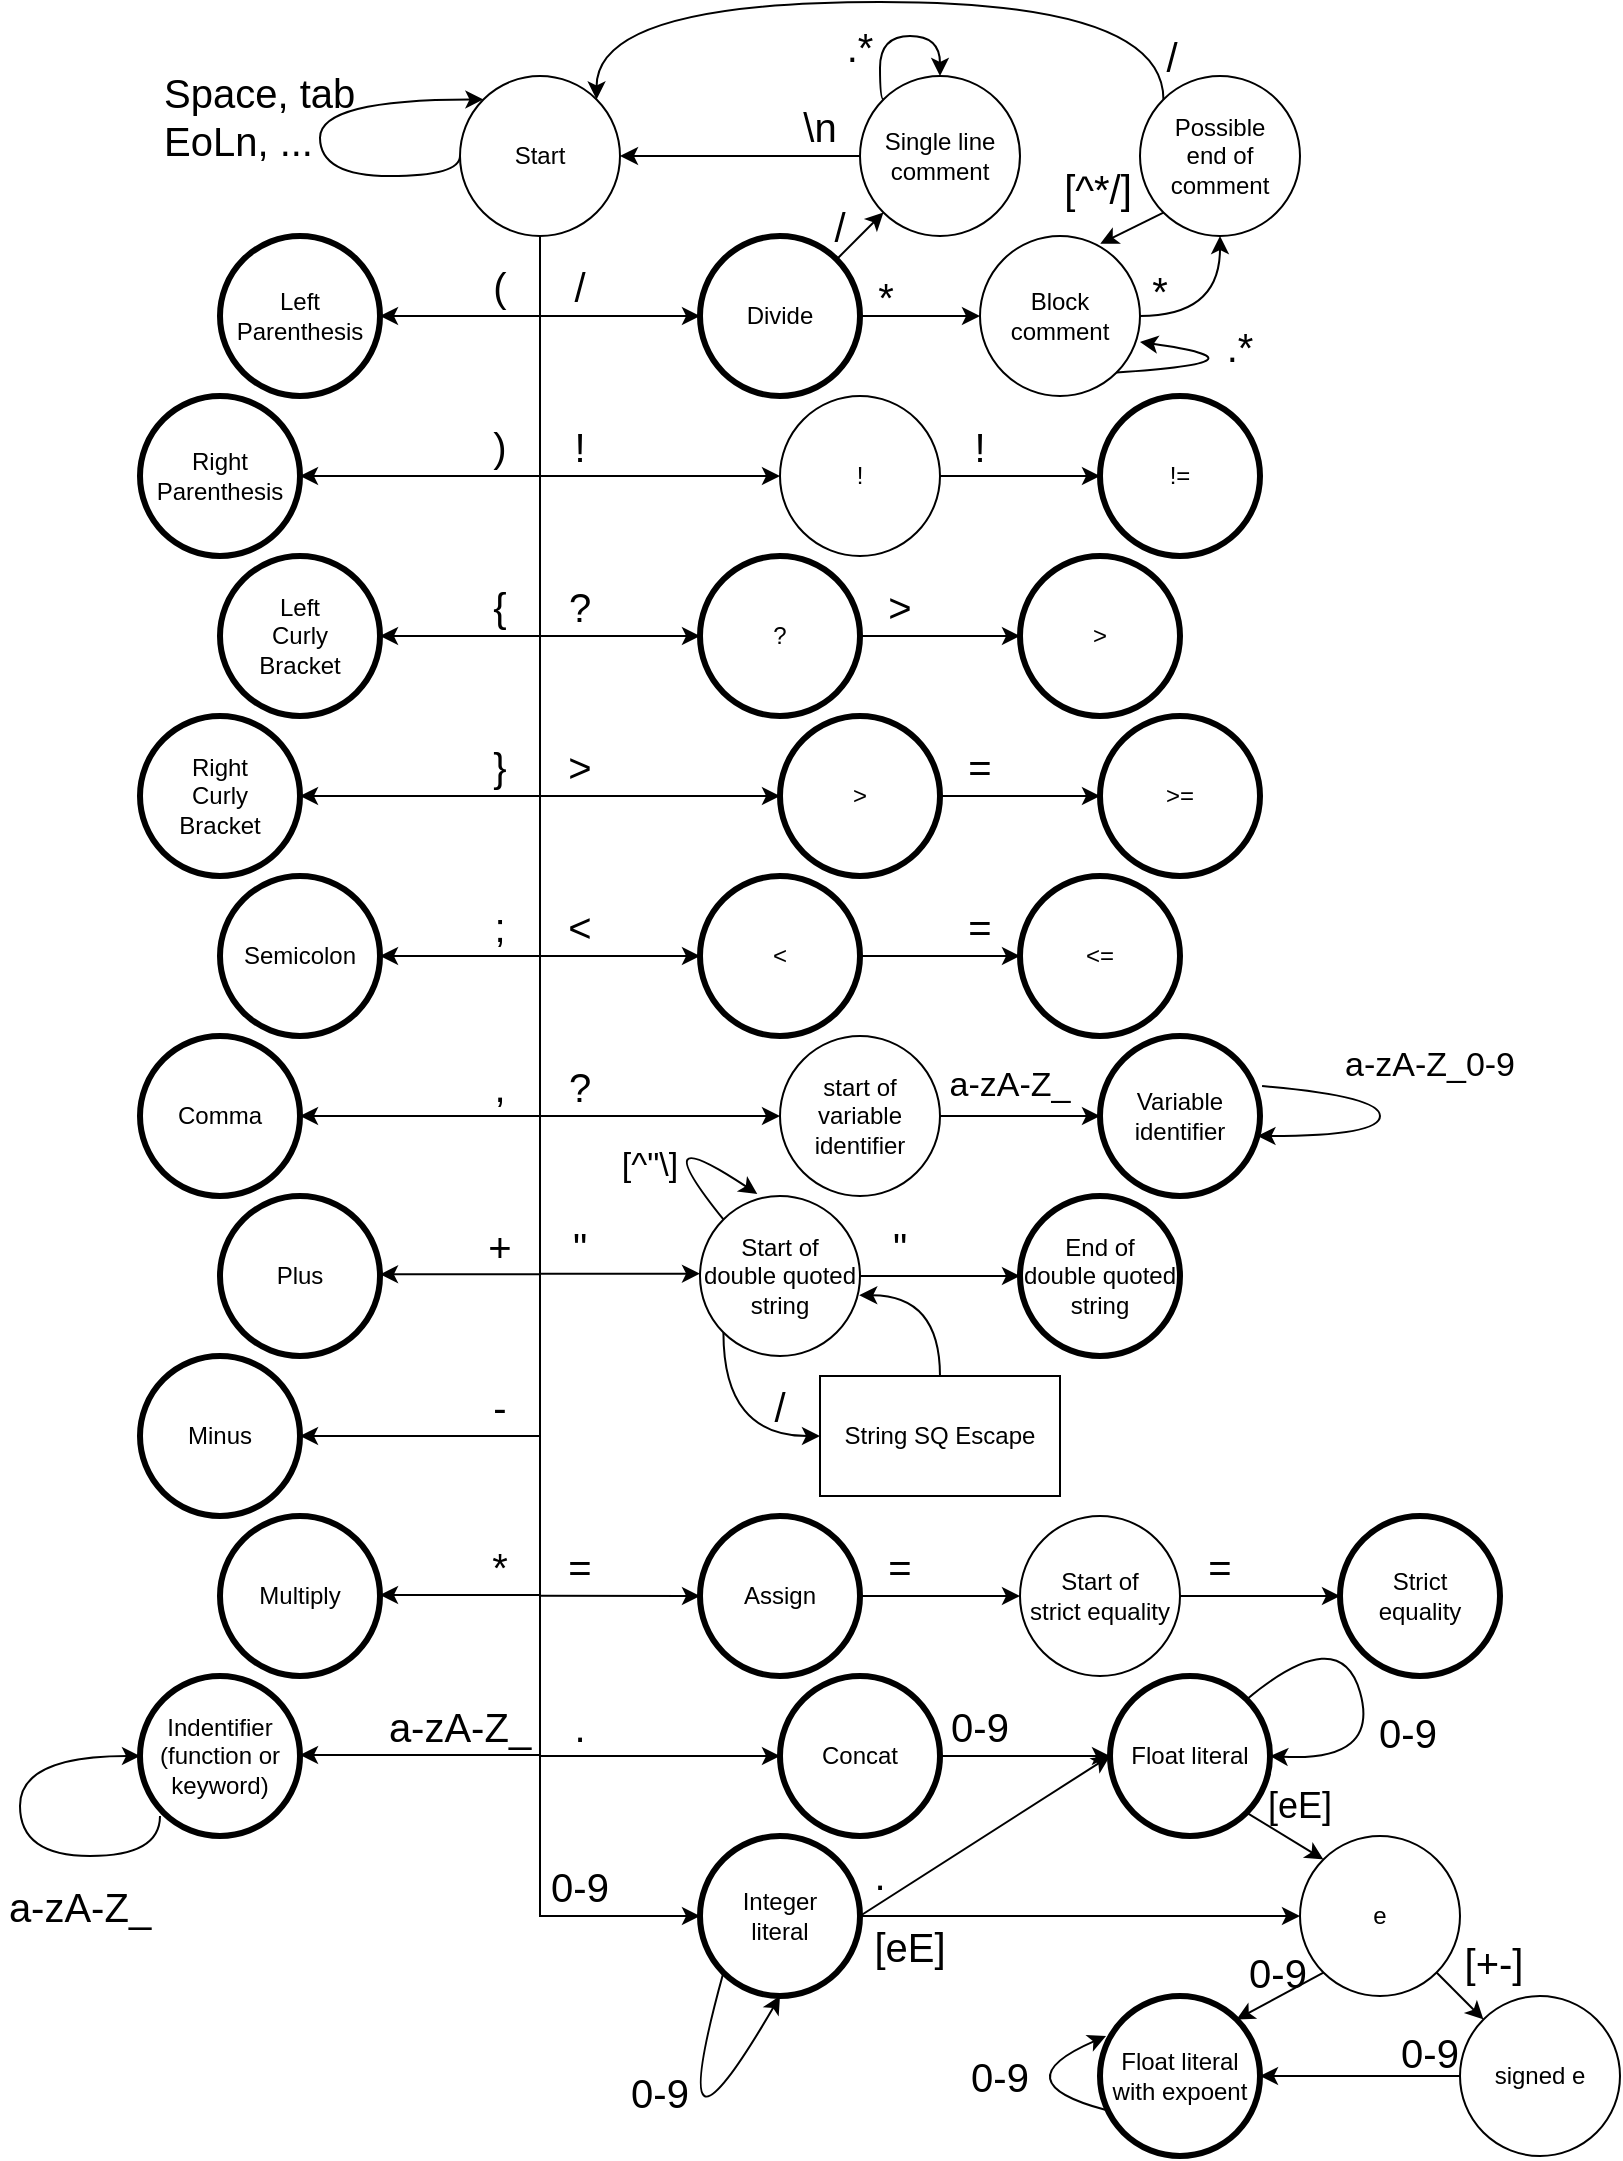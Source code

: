 <mxfile version="20.6.0" type="device"><diagram id="oy8qG-SiaKsnYqR0ZKRo" name="Page-1"><mxGraphModel dx="1422" dy="782" grid="1" gridSize="10" guides="1" tooltips="1" connect="1" arrows="1" fold="1" page="1" pageScale="1" pageWidth="827" pageHeight="1169" math="0" shadow="0"><root><mxCell id="0"/><mxCell id="1" parent="0"/><mxCell id="P1L8_BpwxlMMFVQkI6J1-2" value="&lt;div&gt;Start&lt;/div&gt;" style="ellipse;whiteSpace=wrap;html=1;aspect=fixed;" vertex="1" parent="1"><mxGeometry x="240" y="47" width="80" height="80" as="geometry"/></mxCell><mxCell id="P1L8_BpwxlMMFVQkI6J1-3" value="Divide" style="ellipse;whiteSpace=wrap;html=1;aspect=fixed;strokeWidth=3;" vertex="1" parent="1"><mxGeometry x="360" y="127" width="80" height="80" as="geometry"/></mxCell><mxCell id="P1L8_BpwxlMMFVQkI6J1-4" value="!" style="ellipse;whiteSpace=wrap;html=1;aspect=fixed;" vertex="1" parent="1"><mxGeometry x="400" y="207" width="80" height="80" as="geometry"/></mxCell><mxCell id="P1L8_BpwxlMMFVQkI6J1-5" value="?" style="ellipse;whiteSpace=wrap;html=1;aspect=fixed;strokeWidth=3;" vertex="1" parent="1"><mxGeometry x="360" y="287" width="80" height="80" as="geometry"/></mxCell><mxCell id="P1L8_BpwxlMMFVQkI6J1-6" value="&amp;gt;" style="ellipse;whiteSpace=wrap;html=1;aspect=fixed;strokeWidth=3;" vertex="1" parent="1"><mxGeometry x="400" y="367" width="80" height="80" as="geometry"/></mxCell><mxCell id="P1L8_BpwxlMMFVQkI6J1-7" value="&amp;lt;" style="ellipse;whiteSpace=wrap;html=1;aspect=fixed;strokeWidth=3;" vertex="1" parent="1"><mxGeometry x="360" y="447" width="80" height="80" as="geometry"/></mxCell><mxCell id="P1L8_BpwxlMMFVQkI6J1-8" value="&lt;div&gt;start of&lt;/div&gt;&lt;div&gt;variable&lt;/div&gt;&lt;div&gt;identifier&lt;br&gt;&lt;/div&gt;" style="ellipse;whiteSpace=wrap;html=1;aspect=fixed;" vertex="1" parent="1"><mxGeometry x="400" y="527" width="80" height="80" as="geometry"/></mxCell><mxCell id="P1L8_BpwxlMMFVQkI6J1-10" value="&lt;div&gt;Left&lt;/div&gt;&lt;div&gt;Parenthesis&lt;br&gt;&lt;/div&gt;" style="ellipse;whiteSpace=wrap;html=1;aspect=fixed;strokeWidth=3;" vertex="1" parent="1"><mxGeometry x="120" y="127" width="80" height="80" as="geometry"/></mxCell><mxCell id="P1L8_BpwxlMMFVQkI6J1-11" value="&lt;div&gt;Right&lt;/div&gt;&lt;div&gt;Parenthesis&lt;br&gt;&lt;/div&gt;" style="ellipse;whiteSpace=wrap;html=1;aspect=fixed;strokeWidth=3;" vertex="1" parent="1"><mxGeometry x="80" y="207" width="80" height="80" as="geometry"/></mxCell><mxCell id="P1L8_BpwxlMMFVQkI6J1-12" value="Left&lt;br&gt;&lt;div&gt;Curly&lt;/div&gt;&lt;div&gt;Bracket&lt;br&gt;&lt;/div&gt;" style="ellipse;whiteSpace=wrap;html=1;aspect=fixed;strokeWidth=3;" vertex="1" parent="1"><mxGeometry x="120" y="287" width="80" height="80" as="geometry"/></mxCell><mxCell id="P1L8_BpwxlMMFVQkI6J1-13" value="&lt;div&gt;Right&lt;/div&gt;&lt;div&gt;Curly&lt;br&gt;Bracket&lt;br&gt;&lt;/div&gt;" style="ellipse;whiteSpace=wrap;html=1;aspect=fixed;strokeWidth=3;" vertex="1" parent="1"><mxGeometry x="80" y="367" width="80" height="80" as="geometry"/></mxCell><mxCell id="P1L8_BpwxlMMFVQkI6J1-14" value="Semicolon" style="ellipse;whiteSpace=wrap;html=1;aspect=fixed;strokeWidth=3;" vertex="1" parent="1"><mxGeometry x="120" y="447" width="80" height="80" as="geometry"/></mxCell><mxCell id="P1L8_BpwxlMMFVQkI6J1-15" value="Comma" style="ellipse;whiteSpace=wrap;html=1;aspect=fixed;strokeWidth=3;" vertex="1" parent="1"><mxGeometry x="80" y="527" width="80" height="80" as="geometry"/></mxCell><mxCell id="P1L8_BpwxlMMFVQkI6J1-16" value="Plus" style="ellipse;whiteSpace=wrap;html=1;aspect=fixed;strokeWidth=3;" vertex="1" parent="1"><mxGeometry x="120" y="607" width="80" height="80" as="geometry"/></mxCell><mxCell id="P1L8_BpwxlMMFVQkI6J1-17" value="" style="endArrow=classic;html=1;rounded=0;edgeStyle=orthogonalEdgeStyle;exitX=0.5;exitY=1;exitDx=0;exitDy=0;entryX=0;entryY=0.5;entryDx=0;entryDy=0;" edge="1" parent="1" source="P1L8_BpwxlMMFVQkI6J1-2" target="P1L8_BpwxlMMFVQkI6J1-76"><mxGeometry width="50" height="50" relative="1" as="geometry"><mxPoint x="230" y="432" as="sourcePoint"/><mxPoint x="280" y="382" as="targetPoint"/></mxGeometry></mxCell><mxCell id="P1L8_BpwxlMMFVQkI6J1-19" value="" style="endArrow=classic;html=1;rounded=0;entryX=0;entryY=0.5;entryDx=0;entryDy=0;" edge="1" parent="1" target="P1L8_BpwxlMMFVQkI6J1-8"><mxGeometry width="50" height="50" relative="1" as="geometry"><mxPoint x="280" y="567" as="sourcePoint"/><mxPoint x="450" y="417" as="targetPoint"/></mxGeometry></mxCell><mxCell id="P1L8_BpwxlMMFVQkI6J1-20" value="" style="endArrow=classic;html=1;rounded=0;entryX=0;entryY=0.5;entryDx=0;entryDy=0;" edge="1" parent="1" target="P1L8_BpwxlMMFVQkI6J1-7"><mxGeometry width="50" height="50" relative="1" as="geometry"><mxPoint x="280" y="487" as="sourcePoint"/><mxPoint x="450" y="417" as="targetPoint"/></mxGeometry></mxCell><mxCell id="P1L8_BpwxlMMFVQkI6J1-21" value="" style="endArrow=classic;html=1;rounded=0;entryX=0;entryY=0.5;entryDx=0;entryDy=0;" edge="1" parent="1" target="P1L8_BpwxlMMFVQkI6J1-6"><mxGeometry width="50" height="50" relative="1" as="geometry"><mxPoint x="280" y="407" as="sourcePoint"/><mxPoint x="450" y="417" as="targetPoint"/></mxGeometry></mxCell><mxCell id="P1L8_BpwxlMMFVQkI6J1-22" value="" style="endArrow=classic;html=1;rounded=0;entryX=0;entryY=0.5;entryDx=0;entryDy=0;" edge="1" parent="1" target="P1L8_BpwxlMMFVQkI6J1-5"><mxGeometry width="50" height="50" relative="1" as="geometry"><mxPoint x="280" y="327" as="sourcePoint"/><mxPoint x="450" y="417" as="targetPoint"/></mxGeometry></mxCell><mxCell id="P1L8_BpwxlMMFVQkI6J1-23" value="" style="endArrow=classic;html=1;rounded=0;entryX=0;entryY=0.5;entryDx=0;entryDy=0;" edge="1" parent="1" target="P1L8_BpwxlMMFVQkI6J1-4"><mxGeometry width="50" height="50" relative="1" as="geometry"><mxPoint x="280" y="247" as="sourcePoint"/><mxPoint x="400" y="247" as="targetPoint"/></mxGeometry></mxCell><mxCell id="P1L8_BpwxlMMFVQkI6J1-24" value="" style="endArrow=classic;html=1;rounded=0;entryX=0;entryY=0.5;entryDx=0;entryDy=0;" edge="1" parent="1" target="P1L8_BpwxlMMFVQkI6J1-3"><mxGeometry width="50" height="50" relative="1" as="geometry"><mxPoint x="280" y="167" as="sourcePoint"/><mxPoint x="450" y="417" as="targetPoint"/></mxGeometry></mxCell><mxCell id="P1L8_BpwxlMMFVQkI6J1-25" value="" style="endArrow=classic;html=1;rounded=0;entryX=1;entryY=0.5;entryDx=0;entryDy=0;" edge="1" parent="1" target="P1L8_BpwxlMMFVQkI6J1-10"><mxGeometry width="50" height="50" relative="1" as="geometry"><mxPoint x="280" y="167" as="sourcePoint"/><mxPoint x="450" y="417" as="targetPoint"/></mxGeometry></mxCell><mxCell id="P1L8_BpwxlMMFVQkI6J1-26" value="&amp;gt;" style="ellipse;whiteSpace=wrap;html=1;aspect=fixed;strokeWidth=3;" vertex="1" parent="1"><mxGeometry x="520" y="287" width="80" height="80" as="geometry"/></mxCell><mxCell id="P1L8_BpwxlMMFVQkI6J1-27" value="" style="endArrow=classic;html=1;rounded=0;entryX=0;entryY=0.5;entryDx=0;entryDy=0;" edge="1" parent="1" target="P1L8_BpwxlMMFVQkI6J1-26"><mxGeometry width="50" height="50" relative="1" as="geometry"><mxPoint x="440" y="327" as="sourcePoint"/><mxPoint x="610" y="577" as="targetPoint"/></mxGeometry></mxCell><mxCell id="P1L8_BpwxlMMFVQkI6J1-28" value="&amp;lt;=" style="ellipse;whiteSpace=wrap;html=1;aspect=fixed;strokeWidth=3;" vertex="1" parent="1"><mxGeometry x="520" y="447" width="80" height="80" as="geometry"/></mxCell><mxCell id="P1L8_BpwxlMMFVQkI6J1-29" value="" style="endArrow=classic;html=1;rounded=0;entryX=0;entryY=0.5;entryDx=0;entryDy=0;" edge="1" parent="1" target="P1L8_BpwxlMMFVQkI6J1-28"><mxGeometry width="50" height="50" relative="1" as="geometry"><mxPoint x="440" y="487" as="sourcePoint"/><mxPoint x="610" y="737" as="targetPoint"/></mxGeometry></mxCell><mxCell id="P1L8_BpwxlMMFVQkI6J1-30" value="&lt;div style=&quot;font-size: 12px;&quot;&gt;End of&lt;/div&gt;&lt;div style=&quot;font-size: 12px;&quot;&gt;double quoted&lt;/div&gt;string" style="ellipse;whiteSpace=wrap;html=1;aspect=fixed;fontSize=12;strokeWidth=3;" vertex="1" parent="1"><mxGeometry x="520" y="607" width="80" height="80" as="geometry"/></mxCell><mxCell id="P1L8_BpwxlMMFVQkI6J1-31" value="" style="endArrow=classic;html=1;rounded=0;entryX=0;entryY=0.5;entryDx=0;entryDy=0;" edge="1" parent="1" target="P1L8_BpwxlMMFVQkI6J1-30"><mxGeometry width="50" height="50" relative="1" as="geometry"><mxPoint x="440" y="647" as="sourcePoint"/><mxPoint x="610" y="897" as="targetPoint"/></mxGeometry></mxCell><mxCell id="P1L8_BpwxlMMFVQkI6J1-32" value="&lt;div&gt;Variable&lt;/div&gt;&lt;div&gt;identifier&lt;br&gt;&lt;/div&gt;" style="ellipse;whiteSpace=wrap;html=1;aspect=fixed;strokeWidth=3;" vertex="1" parent="1"><mxGeometry x="560" y="527" width="80" height="80" as="geometry"/></mxCell><mxCell id="P1L8_BpwxlMMFVQkI6J1-33" value="" style="endArrow=classic;html=1;rounded=0;entryX=0;entryY=0.5;entryDx=0;entryDy=0;" edge="1" parent="1" target="P1L8_BpwxlMMFVQkI6J1-32"><mxGeometry width="50" height="50" relative="1" as="geometry"><mxPoint x="480" y="567" as="sourcePoint"/><mxPoint x="650" y="817" as="targetPoint"/></mxGeometry></mxCell><mxCell id="P1L8_BpwxlMMFVQkI6J1-34" value="&amp;gt;=" style="ellipse;whiteSpace=wrap;html=1;aspect=fixed;strokeWidth=3;" vertex="1" parent="1"><mxGeometry x="560" y="367" width="80" height="80" as="geometry"/></mxCell><mxCell id="P1L8_BpwxlMMFVQkI6J1-35" value="" style="endArrow=classic;html=1;rounded=0;entryX=0;entryY=0.5;entryDx=0;entryDy=0;" edge="1" parent="1" target="P1L8_BpwxlMMFVQkI6J1-34"><mxGeometry width="50" height="50" relative="1" as="geometry"><mxPoint x="480" y="407" as="sourcePoint"/><mxPoint x="650" y="657" as="targetPoint"/></mxGeometry></mxCell><mxCell id="P1L8_BpwxlMMFVQkI6J1-36" value="!=" style="ellipse;whiteSpace=wrap;html=1;aspect=fixed;strokeWidth=3;" vertex="1" parent="1"><mxGeometry x="560" y="207" width="80" height="80" as="geometry"/></mxCell><mxCell id="P1L8_BpwxlMMFVQkI6J1-37" value="" style="endArrow=classic;html=1;rounded=0;entryX=0;entryY=0.5;entryDx=0;entryDy=0;" edge="1" parent="1" target="P1L8_BpwxlMMFVQkI6J1-36"><mxGeometry width="50" height="50" relative="1" as="geometry"><mxPoint x="480" y="247" as="sourcePoint"/><mxPoint x="650" y="497" as="targetPoint"/></mxGeometry></mxCell><mxCell id="P1L8_BpwxlMMFVQkI6J1-38" value="Block comment" style="ellipse;whiteSpace=wrap;html=1;aspect=fixed;" vertex="1" parent="1"><mxGeometry x="500" y="127" width="80" height="80" as="geometry"/></mxCell><mxCell id="P1L8_BpwxlMMFVQkI6J1-39" value="" style="endArrow=classic;html=1;rounded=0;entryX=0;entryY=0.5;entryDx=0;entryDy=0;" edge="1" parent="1" target="P1L8_BpwxlMMFVQkI6J1-38"><mxGeometry width="50" height="50" relative="1" as="geometry"><mxPoint x="440" y="167" as="sourcePoint"/><mxPoint x="610" y="417" as="targetPoint"/></mxGeometry></mxCell><mxCell id="P1L8_BpwxlMMFVQkI6J1-40" value="" style="endArrow=classic;html=1;rounded=0;entryX=1;entryY=0.5;entryDx=0;entryDy=0;" edge="1" parent="1" target="P1L8_BpwxlMMFVQkI6J1-11"><mxGeometry width="50" height="50" relative="1" as="geometry"><mxPoint x="280" y="247" as="sourcePoint"/><mxPoint x="450" y="417" as="targetPoint"/></mxGeometry></mxCell><mxCell id="P1L8_BpwxlMMFVQkI6J1-41" value="(" style="text;html=1;strokeColor=none;fillColor=none;align=center;verticalAlign=middle;whiteSpace=wrap;rounded=0;strokeWidth=3;fontSize=20;" vertex="1" parent="1"><mxGeometry x="240" y="137" width="40" height="30" as="geometry"/></mxCell><mxCell id="P1L8_BpwxlMMFVQkI6J1-44" value=")" style="text;html=1;strokeColor=none;fillColor=none;align=center;verticalAlign=middle;whiteSpace=wrap;rounded=0;strokeWidth=3;fontSize=20;" vertex="1" parent="1"><mxGeometry x="240" y="217" width="40" height="30" as="geometry"/></mxCell><mxCell id="P1L8_BpwxlMMFVQkI6J1-45" value="" style="endArrow=classic;html=1;rounded=0;entryX=1;entryY=0.5;entryDx=0;entryDy=0;" edge="1" parent="1" target="P1L8_BpwxlMMFVQkI6J1-12"><mxGeometry width="50" height="50" relative="1" as="geometry"><mxPoint x="280" y="327" as="sourcePoint"/><mxPoint x="450" y="417" as="targetPoint"/></mxGeometry></mxCell><mxCell id="P1L8_BpwxlMMFVQkI6J1-46" value="" style="endArrow=classic;html=1;rounded=0;entryX=1;entryY=0.5;entryDx=0;entryDy=0;" edge="1" parent="1" target="P1L8_BpwxlMMFVQkI6J1-13"><mxGeometry width="50" height="50" relative="1" as="geometry"><mxPoint x="280" y="407" as="sourcePoint"/><mxPoint x="450" y="417" as="targetPoint"/></mxGeometry></mxCell><mxCell id="P1L8_BpwxlMMFVQkI6J1-47" value="" style="endArrow=classic;html=1;rounded=0;entryX=1;entryY=0.5;entryDx=0;entryDy=0;" edge="1" parent="1" target="P1L8_BpwxlMMFVQkI6J1-14"><mxGeometry width="50" height="50" relative="1" as="geometry"><mxPoint x="280" y="487" as="sourcePoint"/><mxPoint x="450" y="417" as="targetPoint"/></mxGeometry></mxCell><mxCell id="P1L8_BpwxlMMFVQkI6J1-48" value="" style="endArrow=classic;html=1;rounded=0;entryX=1;entryY=0.5;entryDx=0;entryDy=0;" edge="1" parent="1" target="P1L8_BpwxlMMFVQkI6J1-15"><mxGeometry width="50" height="50" relative="1" as="geometry"><mxPoint x="280" y="567" as="sourcePoint"/><mxPoint x="450" y="417" as="targetPoint"/></mxGeometry></mxCell><mxCell id="P1L8_BpwxlMMFVQkI6J1-50" value="{" style="text;html=1;strokeColor=none;fillColor=none;align=center;verticalAlign=middle;whiteSpace=wrap;rounded=0;strokeWidth=3;fontSize=20;" vertex="1" parent="1"><mxGeometry x="240" y="297" width="40" height="30" as="geometry"/></mxCell><mxCell id="P1L8_BpwxlMMFVQkI6J1-51" value="&lt;div style=&quot;font-size: 20px;&quot;&gt;}&lt;/div&gt;" style="text;html=1;strokeColor=none;fillColor=none;align=center;verticalAlign=middle;whiteSpace=wrap;rounded=0;strokeWidth=3;fontSize=20;" vertex="1" parent="1"><mxGeometry x="240" y="377" width="40" height="30" as="geometry"/></mxCell><mxCell id="P1L8_BpwxlMMFVQkI6J1-52" value=";" style="text;html=1;strokeColor=none;fillColor=none;align=center;verticalAlign=middle;whiteSpace=wrap;rounded=0;strokeWidth=3;fontSize=20;" vertex="1" parent="1"><mxGeometry x="240" y="457" width="40" height="30" as="geometry"/></mxCell><mxCell id="P1L8_BpwxlMMFVQkI6J1-53" value="," style="text;html=1;strokeColor=none;fillColor=none;align=center;verticalAlign=middle;whiteSpace=wrap;rounded=0;strokeWidth=3;fontSize=20;" vertex="1" parent="1"><mxGeometry x="240" y="537" width="40" height="30" as="geometry"/></mxCell><mxCell id="P1L8_BpwxlMMFVQkI6J1-54" value="/" style="text;html=1;strokeColor=none;fillColor=none;align=center;verticalAlign=middle;whiteSpace=wrap;rounded=0;strokeWidth=3;fontSize=20;" vertex="1" parent="1"><mxGeometry x="280" y="137" width="40" height="30" as="geometry"/></mxCell><mxCell id="P1L8_BpwxlMMFVQkI6J1-55" value="&lt;div style=&quot;font-size: 12px;&quot;&gt;Start of&lt;/div&gt;&lt;div style=&quot;font-size: 12px;&quot;&gt;double quoted&lt;/div&gt;string" style="ellipse;whiteSpace=wrap;html=1;aspect=fixed;fontSize=12;" vertex="1" parent="1"><mxGeometry x="360" y="607" width="80" height="80" as="geometry"/></mxCell><mxCell id="P1L8_BpwxlMMFVQkI6J1-56" value="Assign" style="ellipse;whiteSpace=wrap;html=1;aspect=fixed;strokeWidth=3;" vertex="1" parent="1"><mxGeometry x="360" y="767" width="80" height="80" as="geometry"/></mxCell><mxCell id="P1L8_BpwxlMMFVQkI6J1-57" value="Minus" style="ellipse;whiteSpace=wrap;html=1;aspect=fixed;strokeWidth=3;" vertex="1" parent="1"><mxGeometry x="80" y="687" width="80" height="80" as="geometry"/></mxCell><mxCell id="P1L8_BpwxlMMFVQkI6J1-58" value="Multiply" style="ellipse;whiteSpace=wrap;html=1;aspect=fixed;strokeWidth=3;" vertex="1" parent="1"><mxGeometry x="120" y="767" width="80" height="80" as="geometry"/></mxCell><mxCell id="P1L8_BpwxlMMFVQkI6J1-59" value="" style="endArrow=classic;html=1;rounded=0;entryX=1;entryY=0.5;entryDx=0;entryDy=0;" edge="1" parent="1"><mxGeometry width="50" height="50" relative="1" as="geometry"><mxPoint x="280" y="806.5" as="sourcePoint"/><mxPoint x="200" y="806.5" as="targetPoint"/></mxGeometry></mxCell><mxCell id="P1L8_BpwxlMMFVQkI6J1-63" value="*" style="text;html=1;strokeColor=none;fillColor=none;align=center;verticalAlign=middle;whiteSpace=wrap;rounded=0;strokeWidth=3;fontSize=20;" vertex="1" parent="1"><mxGeometry x="240" y="777" width="40" height="30" as="geometry"/></mxCell><mxCell id="P1L8_BpwxlMMFVQkI6J1-64" value="&lt;div&gt;Indentifier&lt;/div&gt;&lt;div&gt;(function or&lt;br&gt;&lt;/div&gt;&lt;div&gt;keyword)&lt;br&gt;&lt;/div&gt;" style="ellipse;whiteSpace=wrap;html=1;aspect=fixed;strokeWidth=3;" vertex="1" parent="1"><mxGeometry x="80" y="847" width="80" height="80" as="geometry"/></mxCell><mxCell id="P1L8_BpwxlMMFVQkI6J1-67" value="" style="endArrow=classic;html=1;rounded=0;entryX=1;entryY=0.5;entryDx=0;entryDy=0;" edge="1" parent="1"><mxGeometry width="50" height="50" relative="1" as="geometry"><mxPoint x="280" y="886.5" as="sourcePoint"/><mxPoint x="160" y="886.5" as="targetPoint"/></mxGeometry></mxCell><mxCell id="P1L8_BpwxlMMFVQkI6J1-69" value="0-9" style="text;html=1;strokeColor=none;fillColor=none;align=center;verticalAlign=middle;whiteSpace=wrap;rounded=0;strokeWidth=3;fontSize=20;" vertex="1" parent="1"><mxGeometry x="280" y="937" width="40" height="30" as="geometry"/></mxCell><mxCell id="P1L8_BpwxlMMFVQkI6J1-70" value="a-zA-Z_" style="text;html=1;strokeColor=none;fillColor=none;align=center;verticalAlign=middle;whiteSpace=wrap;rounded=0;strokeWidth=3;fontSize=20;" vertex="1" parent="1"><mxGeometry x="200" y="857" width="80" height="30" as="geometry"/></mxCell><mxCell id="P1L8_BpwxlMMFVQkI6J1-71" value="" style="endArrow=classic;html=1;rounded=0;fontSize=20;edgeStyle=orthogonalEdgeStyle;curved=1;entryX=0;entryY=0.5;entryDx=0;entryDy=0;" edge="1" parent="1" target="P1L8_BpwxlMMFVQkI6J1-64"><mxGeometry width="50" height="50" relative="1" as="geometry"><mxPoint x="90" y="917" as="sourcePoint"/><mxPoint x="60" y="867" as="targetPoint"/><Array as="points"><mxPoint x="20" y="937"/></Array></mxGeometry></mxCell><mxCell id="P1L8_BpwxlMMFVQkI6J1-72" value="a-zA-Z_" style="text;html=1;strokeColor=none;fillColor=none;align=center;verticalAlign=middle;whiteSpace=wrap;rounded=0;strokeWidth=3;fontSize=20;" vertex="1" parent="1"><mxGeometry x="10" y="947" width="80" height="30" as="geometry"/></mxCell><mxCell id="P1L8_BpwxlMMFVQkI6J1-74" style="edgeStyle=orthogonalEdgeStyle;curved=1;rounded=0;orthogonalLoop=1;jettySize=auto;html=1;exitX=0;exitY=0.5;exitDx=0;exitDy=0;entryX=0;entryY=0;entryDx=0;entryDy=0;fontSize=20;" edge="1" parent="1" source="P1L8_BpwxlMMFVQkI6J1-2" target="P1L8_BpwxlMMFVQkI6J1-2"><mxGeometry relative="1" as="geometry"><Array as="points"><mxPoint x="240" y="97"/><mxPoint x="170" y="97"/><mxPoint x="170" y="59"/></Array></mxGeometry></mxCell><mxCell id="P1L8_BpwxlMMFVQkI6J1-75" value="Space, tab&lt;br&gt;EoLn, ..." style="text;whiteSpace=wrap;html=1;fontSize=20;" vertex="1" parent="1"><mxGeometry x="90" y="37" width="100" height="70" as="geometry"/></mxCell><mxCell id="P1L8_BpwxlMMFVQkI6J1-76" value="&lt;div&gt;Integer&lt;/div&gt;&lt;div&gt;literal&lt;/div&gt;" style="ellipse;whiteSpace=wrap;html=1;aspect=fixed;strokeWidth=3;" vertex="1" parent="1"><mxGeometry x="360" y="927" width="80" height="80" as="geometry"/></mxCell><mxCell id="P1L8_BpwxlMMFVQkI6J1-77" value="Concat" style="ellipse;whiteSpace=wrap;html=1;aspect=fixed;strokeWidth=3;" vertex="1" parent="1"><mxGeometry x="400" y="847" width="80" height="80" as="geometry"/></mxCell><mxCell id="P1L8_BpwxlMMFVQkI6J1-78" value="" style="endArrow=classic;html=1;rounded=0;" edge="1" parent="1"><mxGeometry width="50" height="50" relative="1" as="geometry"><mxPoint x="280.0" y="806.91" as="sourcePoint"/><mxPoint x="360" y="807" as="targetPoint"/></mxGeometry></mxCell><mxCell id="P1L8_BpwxlMMFVQkI6J1-79" value="" style="endArrow=classic;html=1;rounded=0;entryX=0;entryY=0.5;entryDx=0;entryDy=0;" edge="1" parent="1"><mxGeometry width="50" height="50" relative="1" as="geometry"><mxPoint x="280.0" y="645.82" as="sourcePoint"/><mxPoint x="360.0" y="645.82" as="targetPoint"/></mxGeometry></mxCell><mxCell id="P1L8_BpwxlMMFVQkI6J1-80" value="" style="endArrow=classic;html=1;rounded=0;entryX=0;entryY=0.5;entryDx=0;entryDy=0;" edge="1" parent="1"><mxGeometry width="50" height="50" relative="1" as="geometry"><mxPoint x="280.0" y="887" as="sourcePoint"/><mxPoint x="400.0" y="887" as="targetPoint"/></mxGeometry></mxCell><mxCell id="P1L8_BpwxlMMFVQkI6J1-82" value="!" style="text;html=1;strokeColor=none;fillColor=none;align=center;verticalAlign=middle;whiteSpace=wrap;rounded=0;strokeWidth=3;fontSize=20;" vertex="1" parent="1"><mxGeometry x="280" y="217" width="40" height="30" as="geometry"/></mxCell><mxCell id="P1L8_BpwxlMMFVQkI6J1-83" value="!" style="text;html=1;strokeColor=none;fillColor=none;align=center;verticalAlign=middle;whiteSpace=wrap;rounded=0;strokeWidth=3;fontSize=20;" vertex="1" parent="1"><mxGeometry x="480" y="217" width="40" height="30" as="geometry"/></mxCell><mxCell id="P1L8_BpwxlMMFVQkI6J1-84" value="?" style="text;html=1;strokeColor=none;fillColor=none;align=center;verticalAlign=middle;whiteSpace=wrap;rounded=0;strokeWidth=3;fontSize=20;" vertex="1" parent="1"><mxGeometry x="280" y="297" width="40" height="30" as="geometry"/></mxCell><mxCell id="P1L8_BpwxlMMFVQkI6J1-85" value="&amp;gt;" style="text;html=1;strokeColor=none;fillColor=none;align=center;verticalAlign=middle;whiteSpace=wrap;rounded=0;strokeWidth=3;fontSize=20;" vertex="1" parent="1"><mxGeometry x="440" y="297" width="40" height="30" as="geometry"/></mxCell><mxCell id="P1L8_BpwxlMMFVQkI6J1-86" value="&amp;gt;" style="text;html=1;strokeColor=none;fillColor=none;align=center;verticalAlign=middle;whiteSpace=wrap;rounded=0;strokeWidth=3;fontSize=20;" vertex="1" parent="1"><mxGeometry x="280" y="377" width="40" height="30" as="geometry"/></mxCell><mxCell id="P1L8_BpwxlMMFVQkI6J1-87" value="=" style="text;html=1;strokeColor=none;fillColor=none;align=center;verticalAlign=middle;whiteSpace=wrap;rounded=0;strokeWidth=3;fontSize=20;" vertex="1" parent="1"><mxGeometry x="480" y="377" width="40" height="30" as="geometry"/></mxCell><mxCell id="P1L8_BpwxlMMFVQkI6J1-88" value="&lt;div&gt;&amp;lt;&lt;/div&gt;" style="text;html=1;strokeColor=none;fillColor=none;align=center;verticalAlign=middle;whiteSpace=wrap;rounded=0;strokeWidth=3;fontSize=20;" vertex="1" parent="1"><mxGeometry x="280" y="457" width="40" height="30" as="geometry"/></mxCell><mxCell id="P1L8_BpwxlMMFVQkI6J1-89" value="=" style="text;html=1;strokeColor=none;fillColor=none;align=center;verticalAlign=middle;whiteSpace=wrap;rounded=0;strokeWidth=3;fontSize=20;" vertex="1" parent="1"><mxGeometry x="480" y="457" width="40" height="30" as="geometry"/></mxCell><mxCell id="P1L8_BpwxlMMFVQkI6J1-90" value="?" style="text;html=1;strokeColor=none;fillColor=none;align=center;verticalAlign=middle;whiteSpace=wrap;rounded=0;strokeWidth=3;fontSize=20;" vertex="1" parent="1"><mxGeometry x="280" y="537" width="40" height="30" as="geometry"/></mxCell><mxCell id="P1L8_BpwxlMMFVQkI6J1-91" value="a-zA-Z_" style="text;html=1;strokeColor=none;fillColor=none;align=center;verticalAlign=middle;whiteSpace=wrap;rounded=0;strokeWidth=3;fontSize=17;" vertex="1" parent="1"><mxGeometry x="480" y="537" width="70" height="30" as="geometry"/></mxCell><mxCell id="P1L8_BpwxlMMFVQkI6J1-92" value="" style="endArrow=classic;html=1;rounded=0;fontSize=17;curved=1;edgeStyle=orthogonalEdgeStyle;exitX=1.013;exitY=0.313;exitDx=0;exitDy=0;exitPerimeter=0;" edge="1" parent="1" source="P1L8_BpwxlMMFVQkI6J1-32" target="P1L8_BpwxlMMFVQkI6J1-32"><mxGeometry width="50" height="50" relative="1" as="geometry"><mxPoint x="720" y="587" as="sourcePoint"/><mxPoint x="430" y="697" as="targetPoint"/><Array as="points"><mxPoint x="700" y="567"/></Array></mxGeometry></mxCell><mxCell id="P1L8_BpwxlMMFVQkI6J1-93" value="a-zA-Z_0-9" style="text;html=1;strokeColor=none;fillColor=none;align=center;verticalAlign=middle;whiteSpace=wrap;rounded=0;strokeWidth=3;fontSize=17;" vertex="1" parent="1"><mxGeometry x="680" y="527" width="90" height="30" as="geometry"/></mxCell><mxCell id="P1L8_BpwxlMMFVQkI6J1-94" value="=" style="text;html=1;strokeColor=none;fillColor=none;align=center;verticalAlign=middle;whiteSpace=wrap;rounded=0;strokeWidth=3;fontSize=20;" vertex="1" parent="1"><mxGeometry x="280" y="777" width="40" height="30" as="geometry"/></mxCell><mxCell id="P1L8_BpwxlMMFVQkI6J1-95" value="&quot;" style="text;html=1;strokeColor=none;fillColor=none;align=center;verticalAlign=middle;whiteSpace=wrap;rounded=0;strokeWidth=3;fontSize=20;" vertex="1" parent="1"><mxGeometry x="280" y="617" width="40" height="30" as="geometry"/></mxCell><mxCell id="P1L8_BpwxlMMFVQkI6J1-97" value="" style="endArrow=classic;html=1;rounded=0;entryX=1;entryY=0.5;entryDx=0;entryDy=0;" edge="1" parent="1"><mxGeometry width="50" height="50" relative="1" as="geometry"><mxPoint x="280" y="646.17" as="sourcePoint"/><mxPoint x="200" y="646.17" as="targetPoint"/></mxGeometry></mxCell><mxCell id="P1L8_BpwxlMMFVQkI6J1-100" value="+" style="text;html=1;strokeColor=none;fillColor=none;align=center;verticalAlign=middle;whiteSpace=wrap;rounded=0;strokeWidth=3;fontSize=20;" vertex="1" parent="1"><mxGeometry x="240" y="617" width="40" height="30" as="geometry"/></mxCell><mxCell id="P1L8_BpwxlMMFVQkI6J1-62" value="-" style="text;html=1;strokeColor=none;fillColor=none;align=center;verticalAlign=middle;whiteSpace=wrap;rounded=0;strokeWidth=3;fontSize=20;" vertex="1" parent="1"><mxGeometry x="240" y="697" width="40" height="30" as="geometry"/></mxCell><mxCell id="P1L8_BpwxlMMFVQkI6J1-101" value="" style="endArrow=none;html=1;rounded=0;entryX=1;entryY=0.5;entryDx=0;entryDy=0;" edge="1" parent="1" target="P1L8_BpwxlMMFVQkI6J1-62"><mxGeometry width="50" height="50" relative="1" as="geometry"><mxPoint x="280" y="726.5" as="sourcePoint"/><mxPoint x="160" y="726.5" as="targetPoint"/></mxGeometry></mxCell><mxCell id="P1L8_BpwxlMMFVQkI6J1-103" value="" style="endArrow=classic;html=1;rounded=0;entryX=1;entryY=0.5;entryDx=0;entryDy=0;" edge="1" parent="1"><mxGeometry width="50" height="50" relative="1" as="geometry"><mxPoint x="280" y="727" as="sourcePoint"/><mxPoint x="160" y="727" as="targetPoint"/></mxGeometry></mxCell><mxCell id="P1L8_BpwxlMMFVQkI6J1-104" value="&lt;div&gt;Start of&lt;/div&gt;&lt;div&gt;strict equality&lt;br&gt;&lt;/div&gt;" style="ellipse;whiteSpace=wrap;html=1;aspect=fixed;fontSize=12;strokeWidth=1;" vertex="1" parent="1"><mxGeometry x="520" y="767" width="80" height="80" as="geometry"/></mxCell><mxCell id="P1L8_BpwxlMMFVQkI6J1-105" value="" style="endArrow=classic;html=1;rounded=0;entryX=0;entryY=0.5;entryDx=0;entryDy=0;" edge="1" parent="1" target="P1L8_BpwxlMMFVQkI6J1-104"><mxGeometry width="50" height="50" relative="1" as="geometry"><mxPoint x="440" y="807" as="sourcePoint"/><mxPoint x="610" y="1057" as="targetPoint"/></mxGeometry></mxCell><mxCell id="P1L8_BpwxlMMFVQkI6J1-106" value="=" style="text;html=1;strokeColor=none;fillColor=none;align=center;verticalAlign=middle;whiteSpace=wrap;rounded=0;strokeWidth=3;fontSize=20;" vertex="1" parent="1"><mxGeometry x="440" y="777" width="40" height="30" as="geometry"/></mxCell><mxCell id="P1L8_BpwxlMMFVQkI6J1-109" value="&lt;div&gt;Strict&lt;/div&gt;&lt;div&gt;equality&lt;br&gt;&lt;/div&gt;" style="ellipse;whiteSpace=wrap;html=1;aspect=fixed;fontSize=12;strokeWidth=3;" vertex="1" parent="1"><mxGeometry x="680" y="767" width="80" height="80" as="geometry"/></mxCell><mxCell id="P1L8_BpwxlMMFVQkI6J1-110" value="" style="endArrow=classic;html=1;rounded=0;entryX=0;entryY=0.5;entryDx=0;entryDy=0;" edge="1" parent="1" target="P1L8_BpwxlMMFVQkI6J1-109"><mxGeometry width="50" height="50" relative="1" as="geometry"><mxPoint x="600" y="807" as="sourcePoint"/><mxPoint x="770" y="1057" as="targetPoint"/></mxGeometry></mxCell><mxCell id="P1L8_BpwxlMMFVQkI6J1-111" value="=" style="text;html=1;strokeColor=none;fillColor=none;align=center;verticalAlign=middle;whiteSpace=wrap;rounded=0;strokeWidth=3;fontSize=20;" vertex="1" parent="1"><mxGeometry x="600" y="777" width="40" height="30" as="geometry"/></mxCell><mxCell id="P1L8_BpwxlMMFVQkI6J1-112" value="String SQ Escape" style="whiteSpace=wrap;html=1;" vertex="1" parent="1"><mxGeometry x="420" y="697" width="120" height="60" as="geometry"/></mxCell><mxCell id="P1L8_BpwxlMMFVQkI6J1-113" value="" style="endArrow=classic;html=1;rounded=0;fontSize=12;curved=1;entryX=0;entryY=0.5;entryDx=0;entryDy=0;edgeStyle=orthogonalEdgeStyle;exitX=0;exitY=1;exitDx=0;exitDy=0;" edge="1" parent="1" source="P1L8_BpwxlMMFVQkI6J1-55" target="P1L8_BpwxlMMFVQkI6J1-112"><mxGeometry width="50" height="50" relative="1" as="geometry"><mxPoint x="380" y="667" as="sourcePoint"/><mxPoint x="430" y="617" as="targetPoint"/></mxGeometry></mxCell><mxCell id="P1L8_BpwxlMMFVQkI6J1-115" value="/" style="text;html=1;strokeColor=none;fillColor=none;align=center;verticalAlign=middle;whiteSpace=wrap;rounded=0;strokeWidth=3;fontSize=20;" vertex="1" parent="1"><mxGeometry x="380" y="697" width="40" height="30" as="geometry"/></mxCell><mxCell id="P1L8_BpwxlMMFVQkI6J1-117" value="" style="endArrow=classic;html=1;rounded=0;fontSize=12;curved=1;exitX=0.5;exitY=0;exitDx=0;exitDy=0;entryX=0.995;entryY=0.62;entryDx=0;entryDy=0;entryPerimeter=0;edgeStyle=orthogonalEdgeStyle;" edge="1" parent="1" source="P1L8_BpwxlMMFVQkI6J1-112" target="P1L8_BpwxlMMFVQkI6J1-55"><mxGeometry width="50" height="50" relative="1" as="geometry"><mxPoint x="490" y="647" as="sourcePoint"/><mxPoint x="540" y="597" as="targetPoint"/></mxGeometry></mxCell><mxCell id="P1L8_BpwxlMMFVQkI6J1-118" value="&quot;" style="text;html=1;strokeColor=none;fillColor=none;align=center;verticalAlign=middle;whiteSpace=wrap;rounded=0;strokeWidth=3;fontSize=20;" vertex="1" parent="1"><mxGeometry x="440" y="617" width="40" height="30" as="geometry"/></mxCell><mxCell id="P1L8_BpwxlMMFVQkI6J1-119" value="" style="endArrow=classic;html=1;rounded=0;fontSize=12;curved=1;entryX=0.358;entryY=-0.013;entryDx=0;entryDy=0;entryPerimeter=0;exitX=0;exitY=0;exitDx=0;exitDy=0;" edge="1" parent="1" source="P1L8_BpwxlMMFVQkI6J1-55" target="P1L8_BpwxlMMFVQkI6J1-55"><mxGeometry width="50" height="50" relative="1" as="geometry"><mxPoint x="450" y="747" as="sourcePoint"/><mxPoint x="500" y="697" as="targetPoint"/><Array as="points"><mxPoint x="330" y="567"/></Array></mxGeometry></mxCell><mxCell id="P1L8_BpwxlMMFVQkI6J1-120" value="[^&quot;\]" style="text;html=1;strokeColor=none;fillColor=none;align=center;verticalAlign=middle;whiteSpace=wrap;rounded=0;strokeWidth=3;fontSize=17;" vertex="1" parent="1"><mxGeometry x="320" y="577" width="30" height="30" as="geometry"/></mxCell><mxCell id="P1L8_BpwxlMMFVQkI6J1-122" value="." style="text;html=1;strokeColor=none;fillColor=none;align=center;verticalAlign=middle;whiteSpace=wrap;rounded=0;strokeWidth=3;fontSize=20;" vertex="1" parent="1"><mxGeometry x="280" y="857" width="40" height="30" as="geometry"/></mxCell><mxCell id="P1L8_BpwxlMMFVQkI6J1-123" value="Float literal" style="ellipse;whiteSpace=wrap;html=1;aspect=fixed;strokeWidth=3;" vertex="1" parent="1"><mxGeometry x="565" y="847" width="80" height="80" as="geometry"/></mxCell><mxCell id="P1L8_BpwxlMMFVQkI6J1-124" value="e" style="ellipse;whiteSpace=wrap;html=1;aspect=fixed;strokeWidth=1;" vertex="1" parent="1"><mxGeometry x="660" y="927" width="80" height="80" as="geometry"/></mxCell><mxCell id="P1L8_BpwxlMMFVQkI6J1-125" value="signed e" style="ellipse;whiteSpace=wrap;html=1;aspect=fixed;strokeWidth=1;" vertex="1" parent="1"><mxGeometry x="740" y="1007" width="80" height="80" as="geometry"/></mxCell><mxCell id="P1L8_BpwxlMMFVQkI6J1-126" value="&lt;div&gt;Float literal&lt;/div&gt;&lt;div&gt;with expoent&lt;br&gt;&lt;/div&gt;" style="ellipse;whiteSpace=wrap;html=1;aspect=fixed;strokeWidth=3;" vertex="1" parent="1"><mxGeometry x="560" y="1007" width="80" height="80" as="geometry"/></mxCell><mxCell id="P1L8_BpwxlMMFVQkI6J1-127" value="" style="endArrow=classic;html=1;rounded=0;fontSize=12;curved=1;exitX=1;exitY=0.5;exitDx=0;exitDy=0;entryX=0;entryY=0.5;entryDx=0;entryDy=0;" edge="1" parent="1" source="P1L8_BpwxlMMFVQkI6J1-76" target="P1L8_BpwxlMMFVQkI6J1-124"><mxGeometry width="50" height="50" relative="1" as="geometry"><mxPoint x="390" y="807" as="sourcePoint"/><mxPoint x="440" y="757" as="targetPoint"/></mxGeometry></mxCell><mxCell id="P1L8_BpwxlMMFVQkI6J1-129" value="" style="endArrow=classic;html=1;rounded=0;fontSize=12;curved=1;exitX=1;exitY=0.5;exitDx=0;exitDy=0;entryX=0;entryY=0.5;entryDx=0;entryDy=0;" edge="1" parent="1" source="P1L8_BpwxlMMFVQkI6J1-77" target="P1L8_BpwxlMMFVQkI6J1-123"><mxGeometry width="50" height="50" relative="1" as="geometry"><mxPoint x="450" y="977" as="sourcePoint"/><mxPoint x="570" y="897" as="targetPoint"/></mxGeometry></mxCell><mxCell id="P1L8_BpwxlMMFVQkI6J1-131" value="" style="endArrow=classic;html=1;rounded=0;fontSize=12;curved=1;exitX=0;exitY=0.5;exitDx=0;exitDy=0;entryX=1;entryY=0.5;entryDx=0;entryDy=0;edgeStyle=orthogonalEdgeStyle;" edge="1" parent="1" source="P1L8_BpwxlMMFVQkI6J1-125" target="P1L8_BpwxlMMFVQkI6J1-126"><mxGeometry width="50" height="50" relative="1" as="geometry"><mxPoint x="390" y="807" as="sourcePoint"/><mxPoint x="440" y="757" as="targetPoint"/></mxGeometry></mxCell><mxCell id="P1L8_BpwxlMMFVQkI6J1-132" value="" style="endArrow=classic;html=1;rounded=0;fontSize=12;curved=1;exitX=1;exitY=1;exitDx=0;exitDy=0;entryX=0;entryY=0;entryDx=0;entryDy=0;" edge="1" parent="1" source="P1L8_BpwxlMMFVQkI6J1-124" target="P1L8_BpwxlMMFVQkI6J1-125"><mxGeometry width="50" height="50" relative="1" as="geometry"><mxPoint x="390" y="807" as="sourcePoint"/><mxPoint x="440" y="757" as="targetPoint"/></mxGeometry></mxCell><mxCell id="P1L8_BpwxlMMFVQkI6J1-134" value="[eE]" style="text;html=1;strokeColor=none;fillColor=none;align=center;verticalAlign=middle;whiteSpace=wrap;rounded=0;strokeWidth=3;fontSize=20;" vertex="1" parent="1"><mxGeometry x="440" y="967" width="50" height="30" as="geometry"/></mxCell><mxCell id="P1L8_BpwxlMMFVQkI6J1-135" value="0-9" style="text;html=1;strokeColor=none;fillColor=none;align=center;verticalAlign=middle;whiteSpace=wrap;rounded=0;strokeWidth=3;fontSize=20;" vertex="1" parent="1"><mxGeometry x="480" y="857" width="40" height="30" as="geometry"/></mxCell><mxCell id="P1L8_BpwxlMMFVQkI6J1-140" value="." style="text;html=1;strokeColor=none;fillColor=none;align=center;verticalAlign=middle;whiteSpace=wrap;rounded=0;strokeWidth=3;fontSize=20;" vertex="1" parent="1"><mxGeometry x="430" y="931" width="40" height="30" as="geometry"/></mxCell><mxCell id="P1L8_BpwxlMMFVQkI6J1-145" value="[eE]" style="text;html=1;strokeColor=none;fillColor=none;align=center;verticalAlign=middle;whiteSpace=wrap;rounded=0;strokeWidth=3;fontSize=18;" vertex="1" parent="1"><mxGeometry x="635" y="897" width="50" height="30" as="geometry"/></mxCell><mxCell id="P1L8_BpwxlMMFVQkI6J1-146" value="" style="endArrow=classic;html=1;rounded=0;fontSize=12;curved=1;exitX=0;exitY=1;exitDx=0;exitDy=0;entryX=1;entryY=0;entryDx=0;entryDy=0;" edge="1" parent="1" source="P1L8_BpwxlMMFVQkI6J1-124" target="P1L8_BpwxlMMFVQkI6J1-126"><mxGeometry width="50" height="50" relative="1" as="geometry"><mxPoint x="450" y="947" as="sourcePoint"/><mxPoint x="500" y="897" as="targetPoint"/></mxGeometry></mxCell><mxCell id="P1L8_BpwxlMMFVQkI6J1-147" value="" style="endArrow=classic;html=1;rounded=0;fontSize=12;curved=1;exitX=1;exitY=1;exitDx=0;exitDy=0;entryX=0;entryY=0;entryDx=0;entryDy=0;" edge="1" parent="1" source="P1L8_BpwxlMMFVQkI6J1-123" target="P1L8_BpwxlMMFVQkI6J1-124"><mxGeometry width="50" height="50" relative="1" as="geometry"><mxPoint x="450" y="947" as="sourcePoint"/><mxPoint x="500" y="897" as="targetPoint"/></mxGeometry></mxCell><mxCell id="P1L8_BpwxlMMFVQkI6J1-148" value="&lt;div style=&quot;font-size: 20px;&quot;&gt;[+-]&lt;/div&gt;" style="text;html=1;strokeColor=none;fillColor=none;align=center;verticalAlign=middle;whiteSpace=wrap;rounded=0;strokeWidth=3;fontSize=20;" vertex="1" parent="1"><mxGeometry x="732" y="975" width="50" height="30" as="geometry"/></mxCell><mxCell id="P1L8_BpwxlMMFVQkI6J1-149" value="0-9" style="text;html=1;strokeColor=none;fillColor=none;align=center;verticalAlign=middle;whiteSpace=wrap;rounded=0;strokeWidth=3;fontSize=20;" vertex="1" parent="1"><mxGeometry x="705" y="1020" width="40" height="30" as="geometry"/></mxCell><mxCell id="P1L8_BpwxlMMFVQkI6J1-150" value="0-9" style="text;html=1;strokeColor=none;fillColor=none;align=center;verticalAlign=middle;whiteSpace=wrap;rounded=0;strokeWidth=3;fontSize=20;" vertex="1" parent="1"><mxGeometry x="629" y="980" width="40" height="30" as="geometry"/></mxCell><mxCell id="P1L8_BpwxlMMFVQkI6J1-151" value="" style="endArrow=classic;html=1;rounded=0;fontSize=20;curved=1;exitX=0;exitY=0;exitDx=0;exitDy=0;entryX=0;entryY=0.5;entryDx=0;entryDy=0;" edge="1" parent="1" source="P1L8_BpwxlMMFVQkI6J1-134" target="P1L8_BpwxlMMFVQkI6J1-123"><mxGeometry width="50" height="50" relative="1" as="geometry"><mxPoint x="450" y="947" as="sourcePoint"/><mxPoint x="500" y="897" as="targetPoint"/></mxGeometry></mxCell><mxCell id="P1L8_BpwxlMMFVQkI6J1-152" value="&lt;div&gt;Possible&lt;/div&gt;&lt;div&gt;end of&lt;/div&gt;&lt;div&gt;comment&lt;br&gt;&lt;/div&gt;" style="ellipse;whiteSpace=wrap;html=1;aspect=fixed;" vertex="1" parent="1"><mxGeometry x="580" y="47" width="80" height="80" as="geometry"/></mxCell><mxCell id="P1L8_BpwxlMMFVQkI6J1-158" value="&lt;div&gt;Single line&lt;/div&gt;&lt;div&gt;comment&lt;br&gt;&lt;/div&gt;" style="ellipse;whiteSpace=wrap;html=1;aspect=fixed;strokeWidth=1;" vertex="1" parent="1"><mxGeometry x="440" y="47" width="80" height="80" as="geometry"/></mxCell><mxCell id="P1L8_BpwxlMMFVQkI6J1-160" value="" style="endArrow=classic;html=1;rounded=0;fontSize=20;curved=1;exitX=0;exitY=0;exitDx=0;exitDy=0;edgeStyle=orthogonalEdgeStyle;" edge="1" parent="1" source="P1L8_BpwxlMMFVQkI6J1-158"><mxGeometry width="50" height="50" relative="1" as="geometry"><mxPoint x="520" y="57" as="sourcePoint"/><mxPoint x="480" y="47" as="targetPoint"/><Array as="points"><mxPoint x="450" y="59"/><mxPoint x="450" y="27"/><mxPoint x="480" y="27"/></Array></mxGeometry></mxCell><mxCell id="P1L8_BpwxlMMFVQkI6J1-161" value=".*" style="text;html=1;strokeColor=none;fillColor=none;align=center;verticalAlign=middle;whiteSpace=wrap;rounded=0;strokeWidth=3;fontSize=20;" vertex="1" parent="1"><mxGeometry x="420" y="17" width="40" height="30" as="geometry"/></mxCell><mxCell id="P1L8_BpwxlMMFVQkI6J1-162" value="" style="endArrow=classic;html=1;rounded=0;fontSize=20;curved=1;exitX=1;exitY=0;exitDx=0;exitDy=0;entryX=0;entryY=1;entryDx=0;entryDy=0;" edge="1" parent="1" source="P1L8_BpwxlMMFVQkI6J1-3" target="P1L8_BpwxlMMFVQkI6J1-158"><mxGeometry width="50" height="50" relative="1" as="geometry"><mxPoint x="520" y="57" as="sourcePoint"/><mxPoint x="570" y="7" as="targetPoint"/></mxGeometry></mxCell><mxCell id="P1L8_BpwxlMMFVQkI6J1-163" value="/" style="text;html=1;strokeColor=none;fillColor=none;align=center;verticalAlign=middle;whiteSpace=wrap;rounded=0;strokeWidth=3;fontSize=20;" vertex="1" parent="1"><mxGeometry x="410" y="107" width="40" height="30" as="geometry"/></mxCell><mxCell id="P1L8_BpwxlMMFVQkI6J1-164" value="" style="endArrow=classic;html=1;rounded=0;fontSize=20;curved=1;exitX=0;exitY=0.5;exitDx=0;exitDy=0;entryX=1;entryY=0.5;entryDx=0;entryDy=0;" edge="1" parent="1" source="P1L8_BpwxlMMFVQkI6J1-158" target="P1L8_BpwxlMMFVQkI6J1-2"><mxGeometry width="50" height="50" relative="1" as="geometry"><mxPoint x="590" y="127" as="sourcePoint"/><mxPoint x="640" y="77" as="targetPoint"/></mxGeometry></mxCell><mxCell id="P1L8_BpwxlMMFVQkI6J1-165" value="\n" style="text;html=1;strokeColor=none;fillColor=none;align=center;verticalAlign=middle;whiteSpace=wrap;rounded=0;strokeWidth=3;fontSize=20;" vertex="1" parent="1"><mxGeometry x="400" y="57" width="40" height="30" as="geometry"/></mxCell><mxCell id="P1L8_BpwxlMMFVQkI6J1-166" value="" style="endArrow=classic;html=1;rounded=0;fontSize=20;curved=1;exitX=0;exitY=0;exitDx=0;exitDy=0;entryX=1;entryY=0;entryDx=0;entryDy=0;edgeStyle=orthogonalEdgeStyle;" edge="1" parent="1" source="P1L8_BpwxlMMFVQkI6J1-152" target="P1L8_BpwxlMMFVQkI6J1-2"><mxGeometry width="50" height="50" relative="1" as="geometry"><mxPoint x="631.716" y="18.716" as="sourcePoint"/><mxPoint x="320" y="300" as="targetPoint"/><Array as="points"><mxPoint x="592" y="10"/><mxPoint x="308" y="10"/></Array></mxGeometry></mxCell><mxCell id="P1L8_BpwxlMMFVQkI6J1-167" value="*" style="text;html=1;strokeColor=none;fillColor=none;align=center;verticalAlign=middle;whiteSpace=wrap;rounded=0;strokeWidth=3;fontSize=20;" vertex="1" parent="1"><mxGeometry x="433" y="142" width="40" height="30" as="geometry"/></mxCell><mxCell id="P1L8_BpwxlMMFVQkI6J1-168" value="*" style="text;html=1;strokeColor=none;fillColor=none;align=center;verticalAlign=middle;whiteSpace=wrap;rounded=0;strokeWidth=3;fontSize=20;" vertex="1" parent="1"><mxGeometry x="570" y="139" width="40" height="30" as="geometry"/></mxCell><mxCell id="P1L8_BpwxlMMFVQkI6J1-170" value="[^*/]" style="text;html=1;strokeColor=none;fillColor=none;align=center;verticalAlign=middle;whiteSpace=wrap;rounded=0;strokeWidth=3;fontSize=20;" vertex="1" parent="1"><mxGeometry x="539" y="88" width="40" height="30" as="geometry"/></mxCell><mxCell id="P1L8_BpwxlMMFVQkI6J1-171" value="/" style="text;html=1;strokeColor=none;fillColor=none;align=center;verticalAlign=middle;whiteSpace=wrap;rounded=0;strokeWidth=3;fontSize=20;" vertex="1" parent="1"><mxGeometry x="576" y="22" width="40" height="30" as="geometry"/></mxCell><mxCell id="P1L8_BpwxlMMFVQkI6J1-173" value="" style="endArrow=classic;html=1;rounded=0;fontSize=20;curved=1;exitX=1;exitY=0.5;exitDx=0;exitDy=0;entryX=0.5;entryY=1;entryDx=0;entryDy=0;edgeStyle=orthogonalEdgeStyle;" edge="1" parent="1" source="P1L8_BpwxlMMFVQkI6J1-38" target="P1L8_BpwxlMMFVQkI6J1-152"><mxGeometry width="50" height="50" relative="1" as="geometry"><mxPoint x="430" y="170" as="sourcePoint"/><mxPoint x="480" y="120" as="targetPoint"/></mxGeometry></mxCell><mxCell id="P1L8_BpwxlMMFVQkI6J1-174" value="" style="endArrow=classic;html=1;rounded=0;fontSize=20;curved=1;exitX=0;exitY=1;exitDx=0;exitDy=0;entryX=0.752;entryY=0.048;entryDx=0;entryDy=0;entryPerimeter=0;" edge="1" parent="1" source="P1L8_BpwxlMMFVQkI6J1-152" target="P1L8_BpwxlMMFVQkI6J1-38"><mxGeometry width="50" height="50" relative="1" as="geometry"><mxPoint x="430" y="170" as="sourcePoint"/><mxPoint x="480" y="120" as="targetPoint"/></mxGeometry></mxCell><mxCell id="P1L8_BpwxlMMFVQkI6J1-175" value="" style="endArrow=classic;html=1;rounded=0;fontSize=20;curved=1;exitX=0;exitY=1;exitDx=0;exitDy=0;edgeStyle=orthogonalEdgeStyle;entryX=0.5;entryY=1;entryDx=0;entryDy=0;" edge="1" parent="1" source="P1L8_BpwxlMMFVQkI6J1-76" target="P1L8_BpwxlMMFVQkI6J1-76"><mxGeometry width="50" height="50" relative="1" as="geometry"><mxPoint x="330" y="770" as="sourcePoint"/><mxPoint x="340" y="1070" as="targetPoint"/><Array as="points"><mxPoint x="340" y="1110"/></Array></mxGeometry></mxCell><mxCell id="P1L8_BpwxlMMFVQkI6J1-176" value="0-9" style="text;html=1;strokeColor=none;fillColor=none;align=center;verticalAlign=middle;whiteSpace=wrap;rounded=0;strokeWidth=3;fontSize=20;" vertex="1" parent="1"><mxGeometry x="320" y="1040" width="40" height="30" as="geometry"/></mxCell><mxCell id="P1L8_BpwxlMMFVQkI6J1-177" value="" style="endArrow=classic;html=1;rounded=0;fontSize=20;curved=1;exitX=1;exitY=0;exitDx=0;exitDy=0;entryX=1;entryY=0.5;entryDx=0;entryDy=0;" edge="1" parent="1" source="P1L8_BpwxlMMFVQkI6J1-123" target="P1L8_BpwxlMMFVQkI6J1-123"><mxGeometry width="50" height="50" relative="1" as="geometry"><mxPoint x="330" y="770" as="sourcePoint"/><mxPoint x="380" y="720" as="targetPoint"/><Array as="points"><mxPoint x="680" y="820"/><mxPoint x="700" y="890"/></Array></mxGeometry></mxCell><mxCell id="P1L8_BpwxlMMFVQkI6J1-178" value="0-9" style="text;html=1;strokeColor=none;fillColor=none;align=center;verticalAlign=middle;whiteSpace=wrap;rounded=0;strokeWidth=3;fontSize=20;" vertex="1" parent="1"><mxGeometry x="694" y="860" width="40" height="30" as="geometry"/></mxCell><mxCell id="P1L8_BpwxlMMFVQkI6J1-179" value="" style="endArrow=classic;html=1;rounded=0;fontSize=20;curved=1;exitX=1;exitY=1;exitDx=0;exitDy=0;" edge="1" parent="1" source="P1L8_BpwxlMMFVQkI6J1-38"><mxGeometry width="50" height="50" relative="1" as="geometry"><mxPoint x="330" y="320" as="sourcePoint"/><mxPoint x="580" y="180" as="targetPoint"/><Array as="points"><mxPoint x="650" y="190"/></Array></mxGeometry></mxCell><mxCell id="P1L8_BpwxlMMFVQkI6J1-180" value=".*" style="text;html=1;strokeColor=none;fillColor=none;align=center;verticalAlign=middle;whiteSpace=wrap;rounded=0;strokeWidth=3;fontSize=20;" vertex="1" parent="1"><mxGeometry x="610" y="167" width="40" height="30" as="geometry"/></mxCell><mxCell id="P1L8_BpwxlMMFVQkI6J1-181" value="" style="endArrow=classic;html=1;rounded=0;fontSize=20;curved=1;entryX=0.038;entryY=0.25;entryDx=0;entryDy=0;entryPerimeter=0;exitX=0.038;exitY=0.713;exitDx=0;exitDy=0;exitPerimeter=0;" edge="1" parent="1" source="P1L8_BpwxlMMFVQkI6J1-126" target="P1L8_BpwxlMMFVQkI6J1-126"><mxGeometry width="50" height="50" relative="1" as="geometry"><mxPoint x="550" y="1070" as="sourcePoint"/><mxPoint x="410" y="580" as="targetPoint"/><Array as="points"><mxPoint x="510" y="1050"/></Array></mxGeometry></mxCell><mxCell id="P1L8_BpwxlMMFVQkI6J1-182" value="0-9" style="text;html=1;strokeColor=none;fillColor=none;align=center;verticalAlign=middle;whiteSpace=wrap;rounded=0;strokeWidth=3;fontSize=20;" vertex="1" parent="1"><mxGeometry x="490" y="1032" width="40" height="30" as="geometry"/></mxCell></root></mxGraphModel></diagram></mxfile>